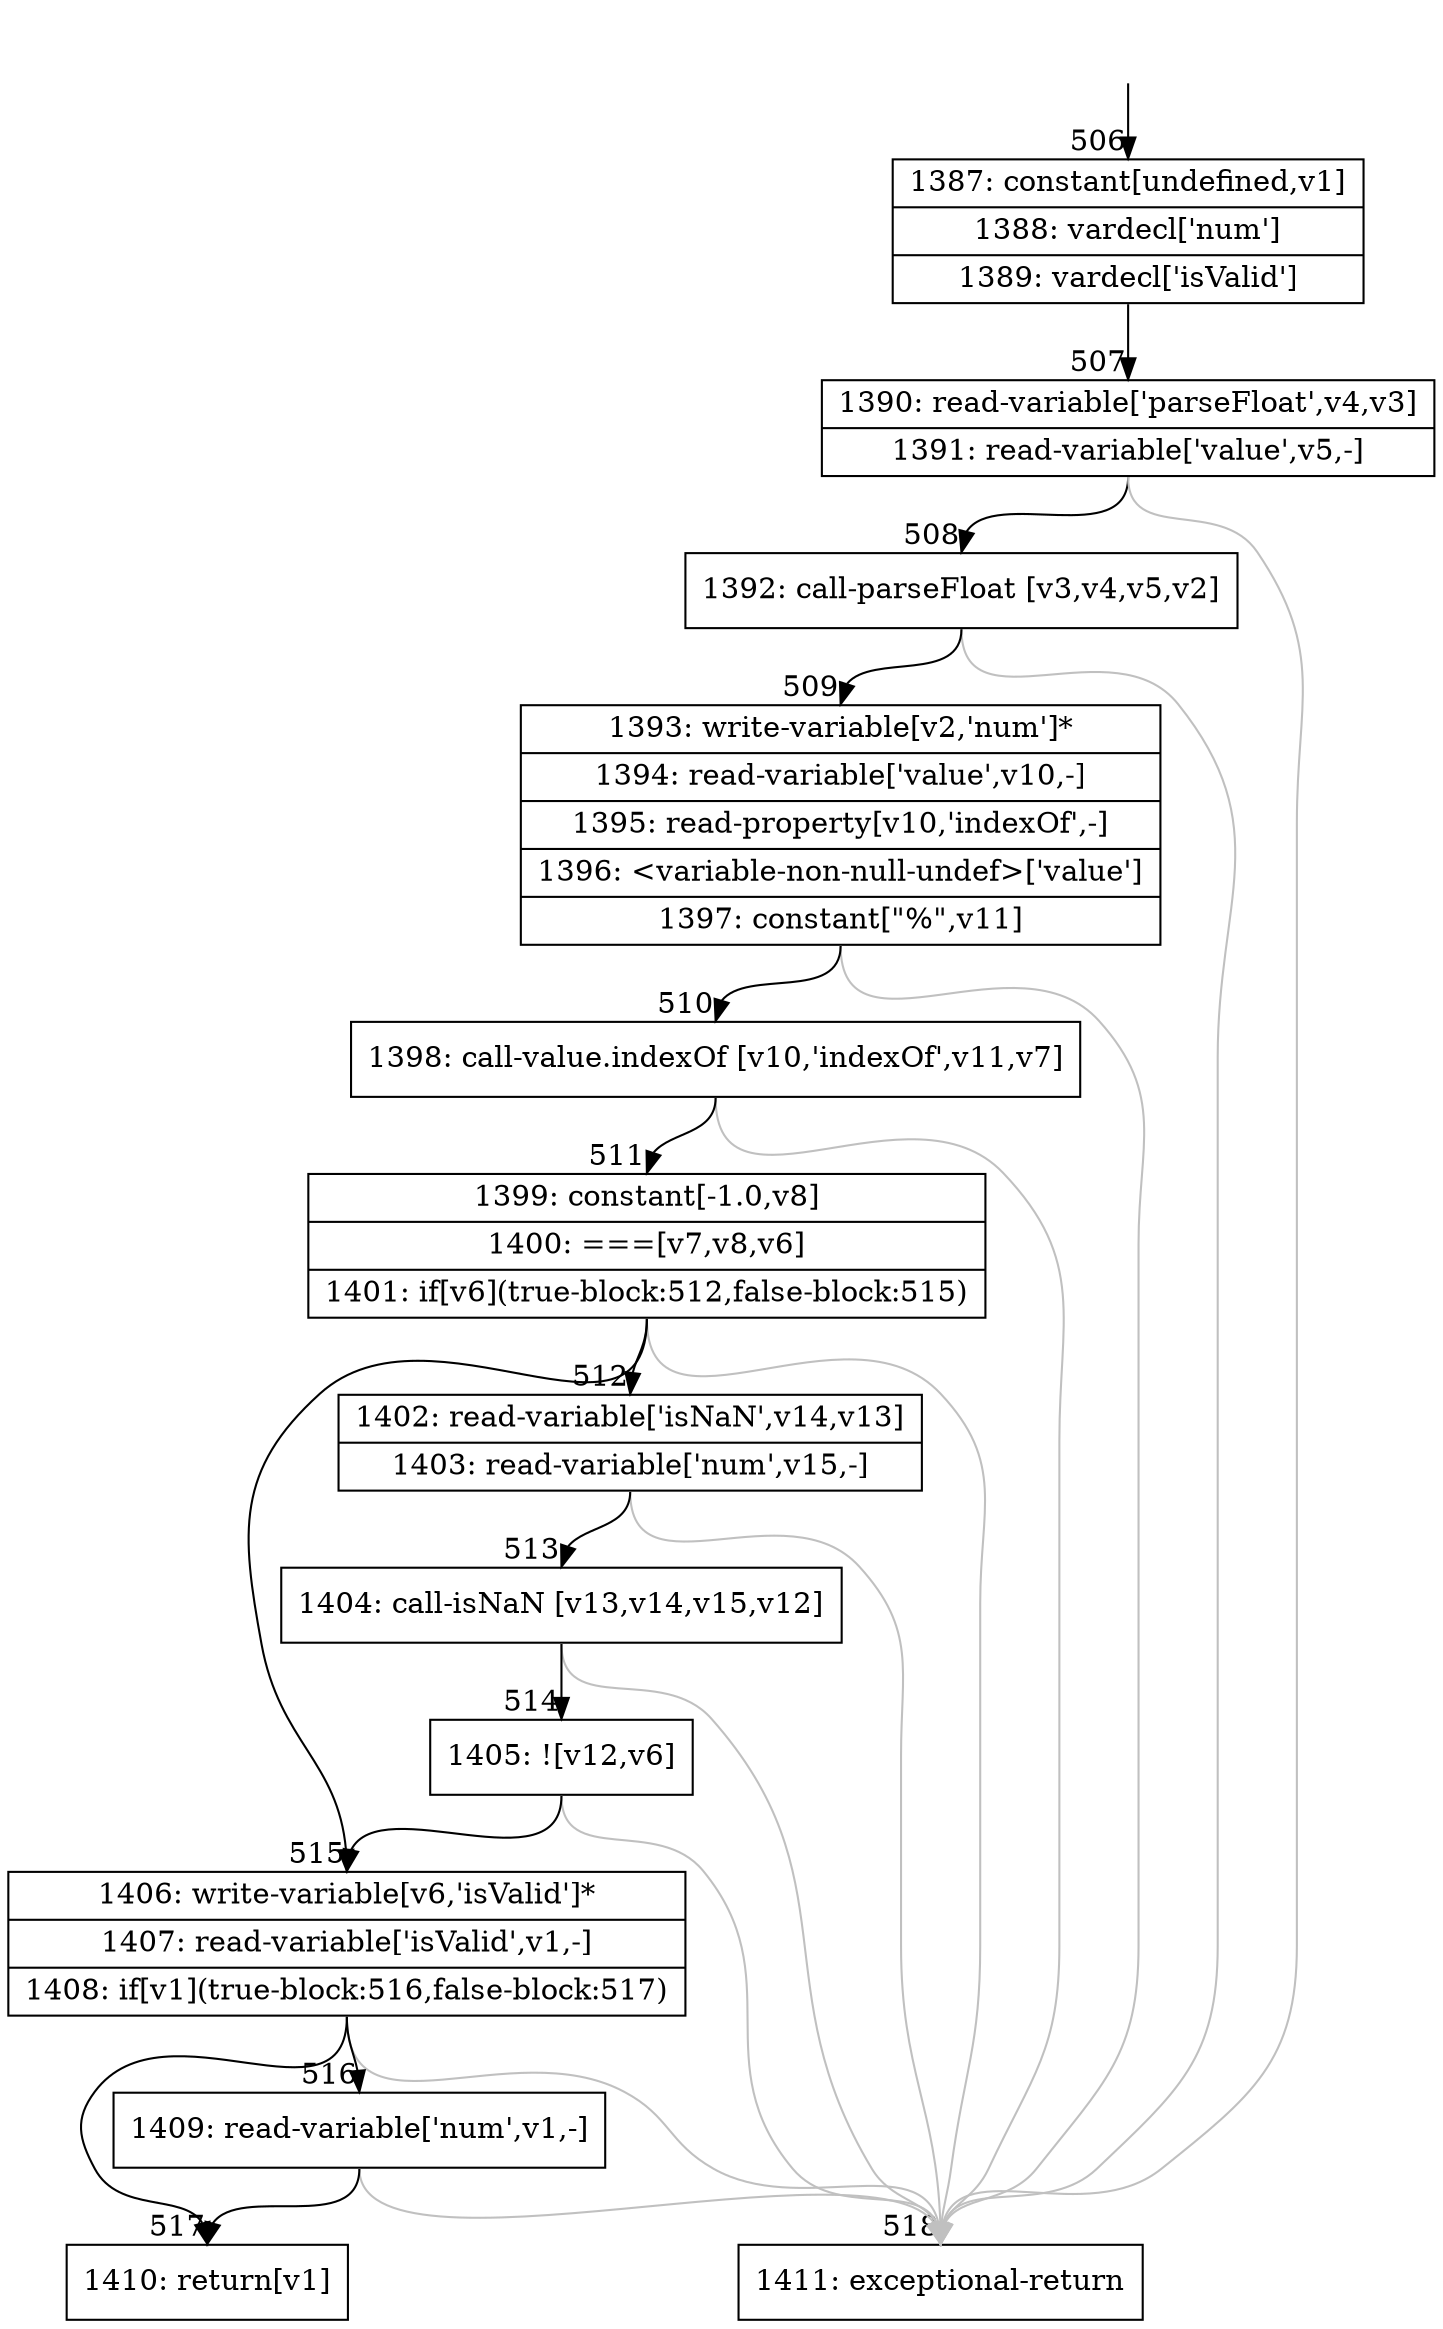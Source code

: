 digraph {
rankdir="TD"
BB_entry49[shape=none,label=""];
BB_entry49 -> BB506 [tailport=s, headport=n, headlabel="    506"]
BB506 [shape=record label="{1387: constant[undefined,v1]|1388: vardecl['num']|1389: vardecl['isValid']}" ] 
BB506 -> BB507 [tailport=s, headport=n, headlabel="      507"]
BB507 [shape=record label="{1390: read-variable['parseFloat',v4,v3]|1391: read-variable['value',v5,-]}" ] 
BB507 -> BB508 [tailport=s, headport=n, headlabel="      508"]
BB507 -> BB518 [tailport=s, headport=n, color=gray, headlabel="      518"]
BB508 [shape=record label="{1392: call-parseFloat [v3,v4,v5,v2]}" ] 
BB508 -> BB509 [tailport=s, headport=n, headlabel="      509"]
BB508 -> BB518 [tailport=s, headport=n, color=gray]
BB509 [shape=record label="{1393: write-variable[v2,'num']*|1394: read-variable['value',v10,-]|1395: read-property[v10,'indexOf',-]|1396: \<variable-non-null-undef\>['value']|1397: constant[\"%\",v11]}" ] 
BB509 -> BB510 [tailport=s, headport=n, headlabel="      510"]
BB509 -> BB518 [tailport=s, headport=n, color=gray]
BB510 [shape=record label="{1398: call-value.indexOf [v10,'indexOf',v11,v7]}" ] 
BB510 -> BB511 [tailport=s, headport=n, headlabel="      511"]
BB510 -> BB518 [tailport=s, headport=n, color=gray]
BB511 [shape=record label="{1399: constant[-1.0,v8]|1400: ===[v7,v8,v6]|1401: if[v6](true-block:512,false-block:515)}" ] 
BB511 -> BB515 [tailport=s, headport=n, headlabel="      515"]
BB511 -> BB512 [tailport=s, headport=n, headlabel="      512"]
BB511 -> BB518 [tailport=s, headport=n, color=gray]
BB512 [shape=record label="{1402: read-variable['isNaN',v14,v13]|1403: read-variable['num',v15,-]}" ] 
BB512 -> BB513 [tailport=s, headport=n, headlabel="      513"]
BB512 -> BB518 [tailport=s, headport=n, color=gray]
BB513 [shape=record label="{1404: call-isNaN [v13,v14,v15,v12]}" ] 
BB513 -> BB514 [tailport=s, headport=n, headlabel="      514"]
BB513 -> BB518 [tailport=s, headport=n, color=gray]
BB514 [shape=record label="{1405: ![v12,v6]}" ] 
BB514 -> BB515 [tailport=s, headport=n]
BB514 -> BB518 [tailport=s, headport=n, color=gray]
BB515 [shape=record label="{1406: write-variable[v6,'isValid']*|1407: read-variable['isValid',v1,-]|1408: if[v1](true-block:516,false-block:517)}" ] 
BB515 -> BB517 [tailport=s, headport=n, headlabel="      517"]
BB515 -> BB516 [tailport=s, headport=n, headlabel="      516"]
BB515 -> BB518 [tailport=s, headport=n, color=gray]
BB516 [shape=record label="{1409: read-variable['num',v1,-]}" ] 
BB516 -> BB517 [tailport=s, headport=n]
BB516 -> BB518 [tailport=s, headport=n, color=gray]
BB517 [shape=record label="{1410: return[v1]}" ] 
BB518 [shape=record label="{1411: exceptional-return}" ] 
//#$~ 781
}
